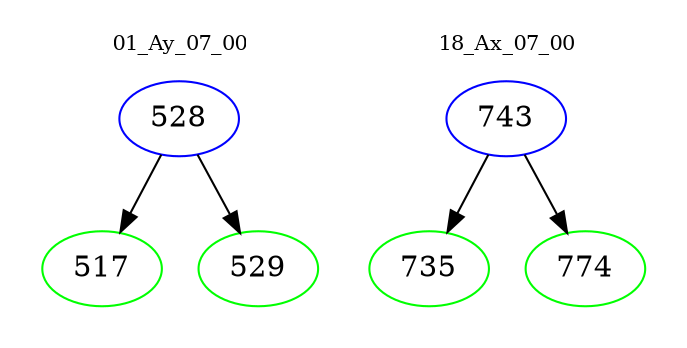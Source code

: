 digraph{
subgraph cluster_0 {
color = white
label = "01_Ay_07_00";
fontsize=10;
T0_528 [label="528", color="blue"]
T0_528 -> T0_517 [color="black"]
T0_517 [label="517", color="green"]
T0_528 -> T0_529 [color="black"]
T0_529 [label="529", color="green"]
}
subgraph cluster_1 {
color = white
label = "18_Ax_07_00";
fontsize=10;
T1_743 [label="743", color="blue"]
T1_743 -> T1_735 [color="black"]
T1_735 [label="735", color="green"]
T1_743 -> T1_774 [color="black"]
T1_774 [label="774", color="green"]
}
}
